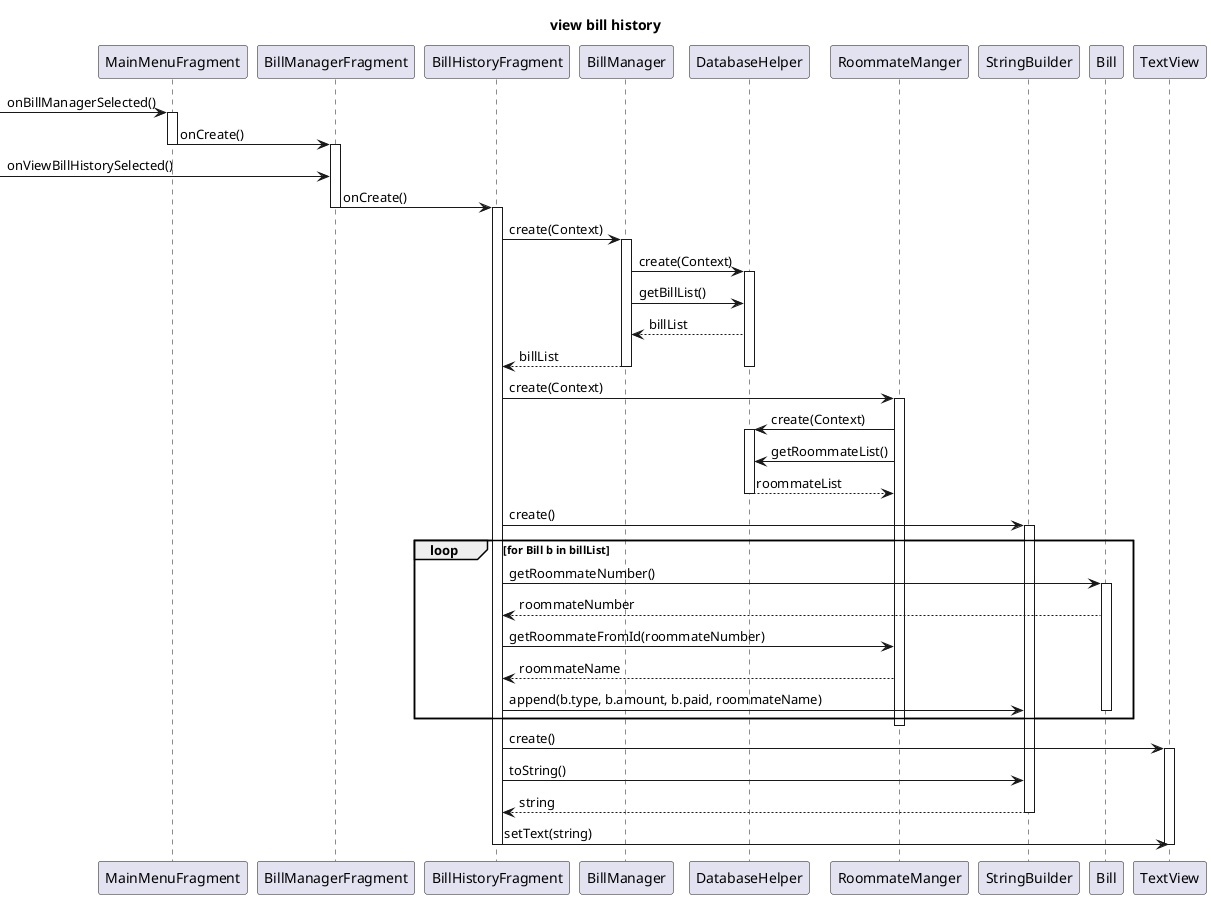 @startuml
title view bill history
[-> MainMenuFragment: onBillManagerSelected()
activate MainMenuFragment
MainMenuFragment -> BillManagerFragment : onCreate()
deactivate MainMenuFragment
activate BillManagerFragment
[-> BillManagerFragment : onViewBillHistorySelected()
BillManagerFragment -> BillHistoryFragment : onCreate()
deactivate BillManagerFragment
activate BillHistoryFragment
BillHistoryFragment -> BillManager : create(Context)
activate BillManager
BillManager -> DatabaseHelper : create(Context)
activate DatabaseHelper
BillManager -> DatabaseHelper : getBillList()
BillManager <-- DatabaseHelper : billList
BillHistoryFragment <-- BillManager : billList
deactivate DatabaseHelper
deactivate BillManager
BillHistoryFragment -> RoommateManger : create(Context)
activate RoommateManger
RoommateManger -> DatabaseHelper : create(Context)
activate DatabaseHelper
RoommateManger -> DatabaseHelper : getRoommateList()
RoommateManger <-- DatabaseHelper : roommateList
deactivate DatabaseHelper
BillHistoryFragment -> StringBuilder: create()
activate StringBuilder

loop for Bill b in billList
BillHistoryFragment -> Bill : getRoommateNumber()
activate Bill
BillHistoryFragment <-- Bill : roommateNumber
BillHistoryFragment -> RoommateManger : getRoommateFromId(roommateNumber)
BillHistoryFragment <-- RoommateManger : roommateName
BillHistoryFragment -> StringBuilder: append(b.type, b.amount, b.paid, roommateName)
deactivate Bill
end
deactivate RoommateManger
BillHistoryFragment -> TextView: create()
activate TextView
BillHistoryFragment -> StringBuilder: toString()
BillHistoryFragment <-- StringBuilder: string
deactivate StringBuilder
BillHistoryFragment -> TextView: setText(string)
deactivate TextView
deactivate BillHistoryFragment
@enduml